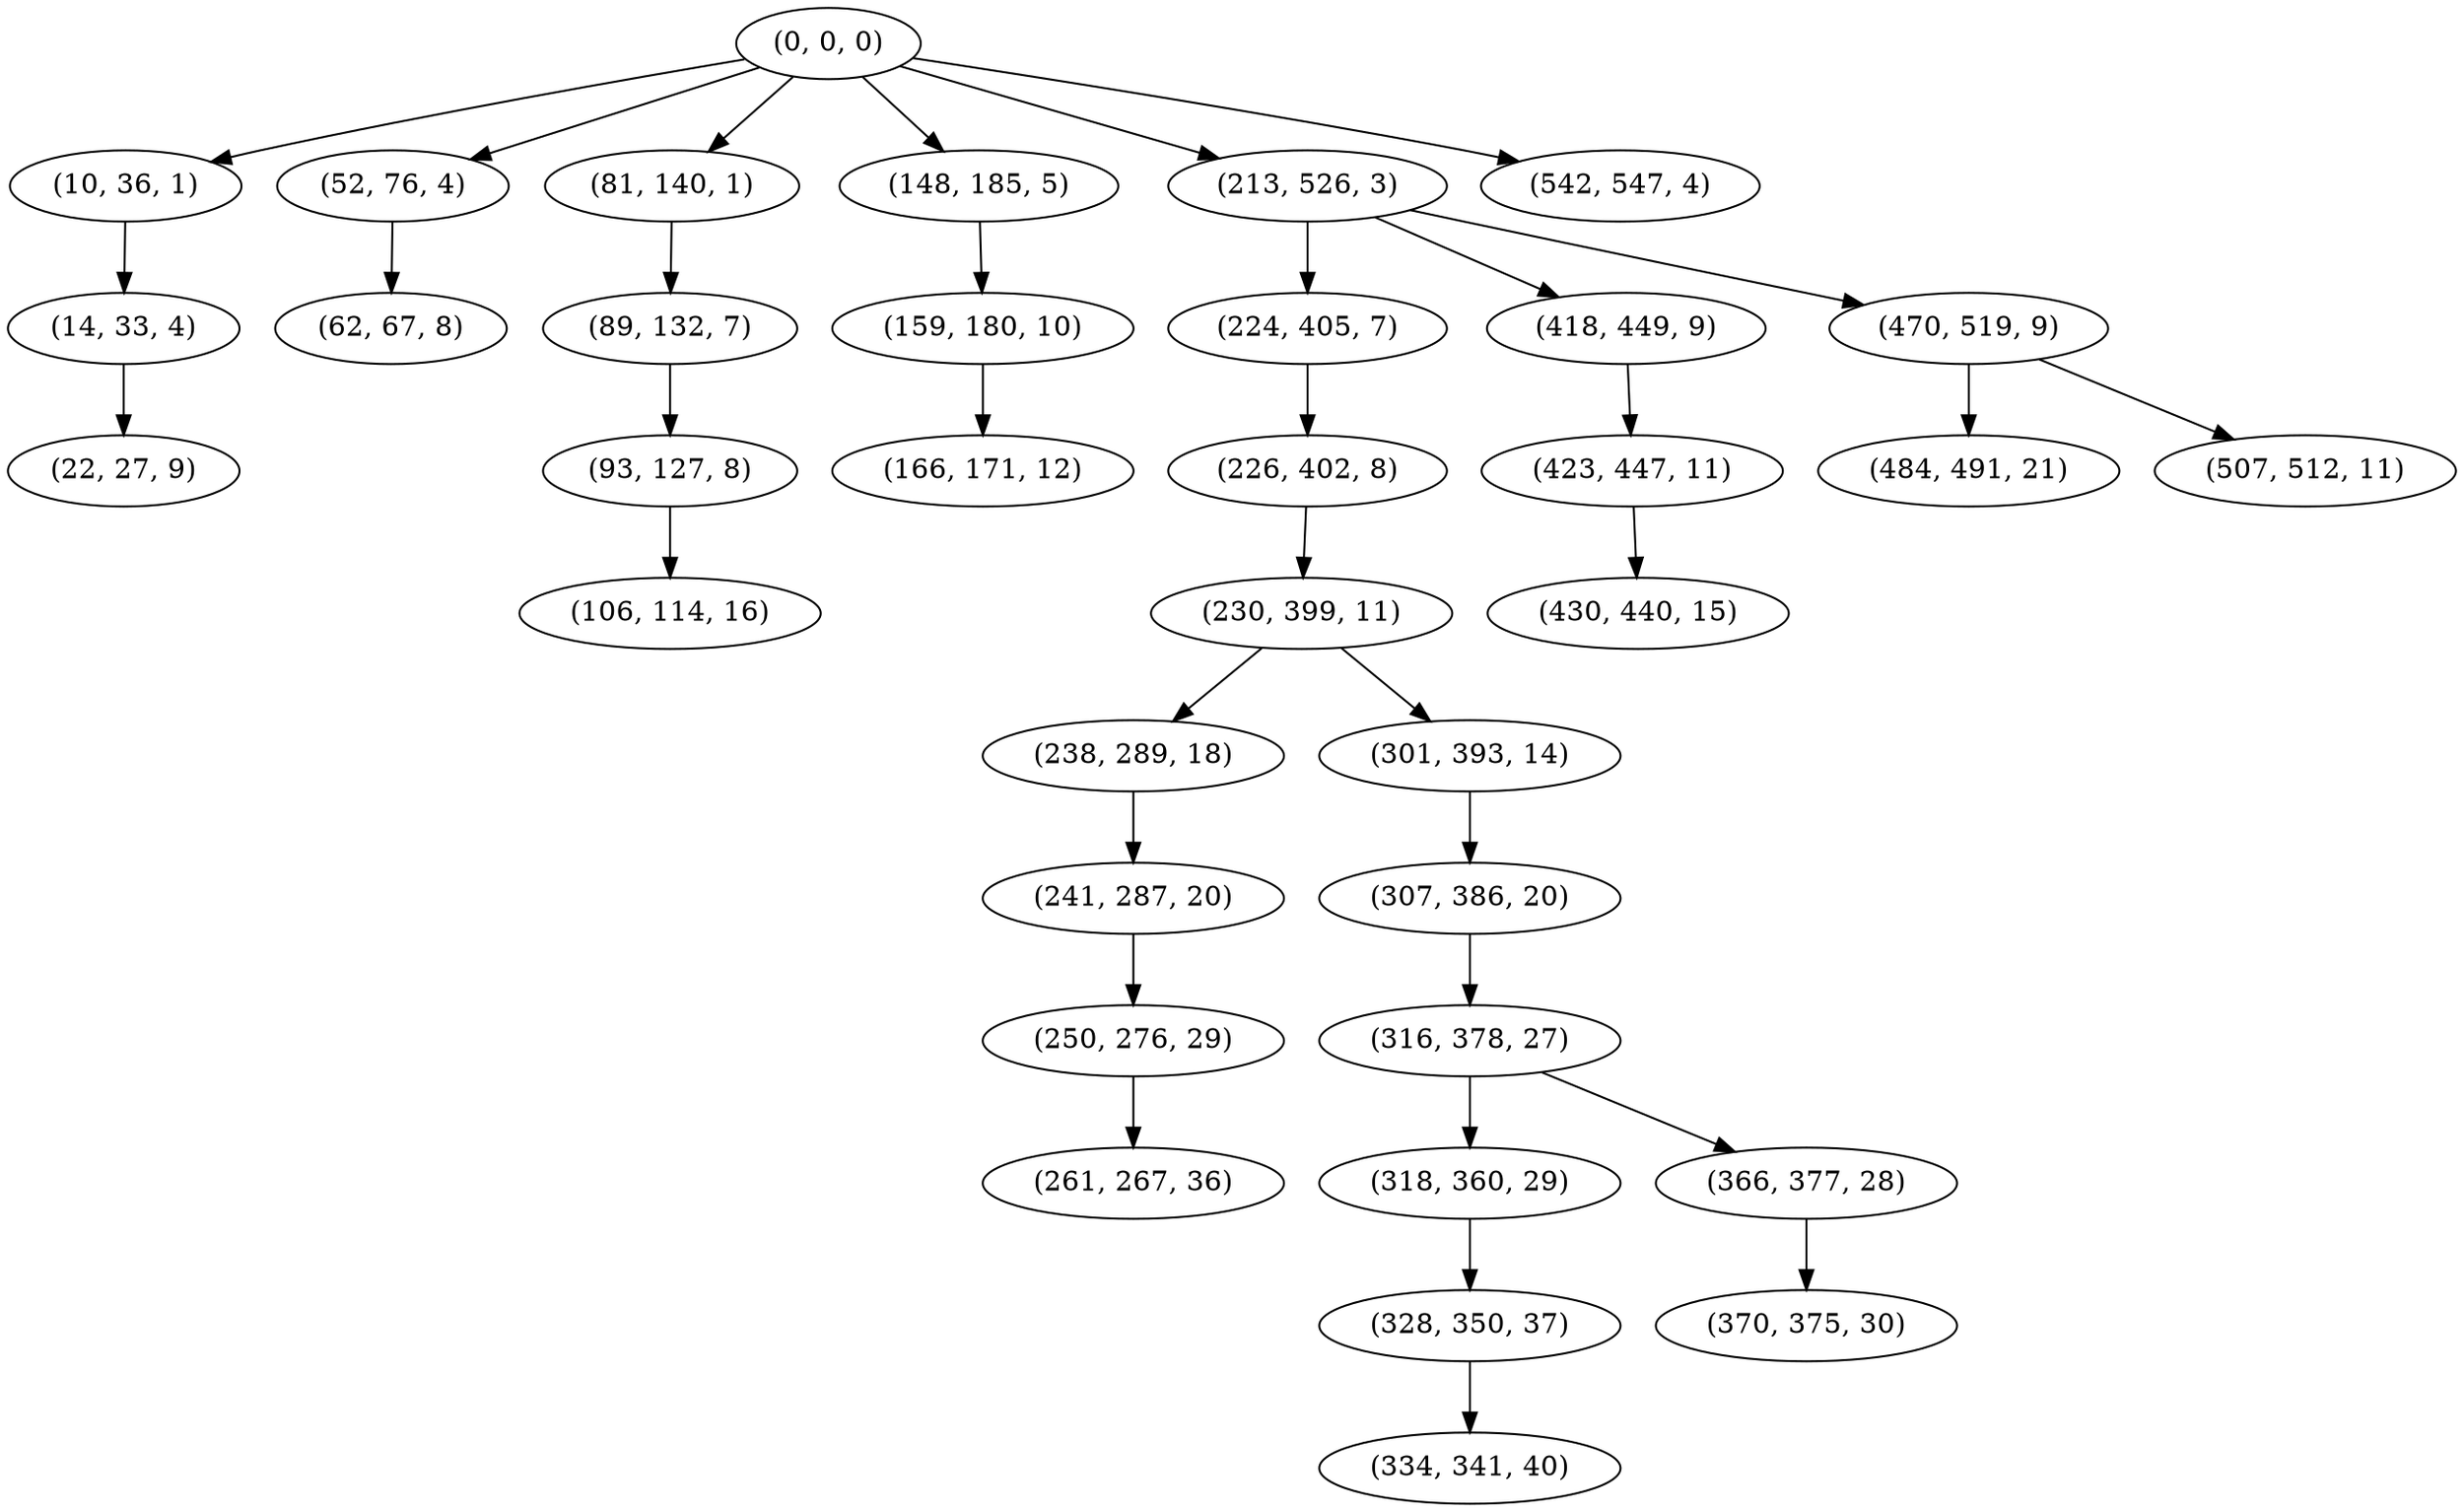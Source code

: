 digraph tree {
    "(0, 0, 0)";
    "(10, 36, 1)";
    "(14, 33, 4)";
    "(22, 27, 9)";
    "(52, 76, 4)";
    "(62, 67, 8)";
    "(81, 140, 1)";
    "(89, 132, 7)";
    "(93, 127, 8)";
    "(106, 114, 16)";
    "(148, 185, 5)";
    "(159, 180, 10)";
    "(166, 171, 12)";
    "(213, 526, 3)";
    "(224, 405, 7)";
    "(226, 402, 8)";
    "(230, 399, 11)";
    "(238, 289, 18)";
    "(241, 287, 20)";
    "(250, 276, 29)";
    "(261, 267, 36)";
    "(301, 393, 14)";
    "(307, 386, 20)";
    "(316, 378, 27)";
    "(318, 360, 29)";
    "(328, 350, 37)";
    "(334, 341, 40)";
    "(366, 377, 28)";
    "(370, 375, 30)";
    "(418, 449, 9)";
    "(423, 447, 11)";
    "(430, 440, 15)";
    "(470, 519, 9)";
    "(484, 491, 21)";
    "(507, 512, 11)";
    "(542, 547, 4)";
    "(0, 0, 0)" -> "(10, 36, 1)";
    "(0, 0, 0)" -> "(52, 76, 4)";
    "(0, 0, 0)" -> "(81, 140, 1)";
    "(0, 0, 0)" -> "(148, 185, 5)";
    "(0, 0, 0)" -> "(213, 526, 3)";
    "(0, 0, 0)" -> "(542, 547, 4)";
    "(10, 36, 1)" -> "(14, 33, 4)";
    "(14, 33, 4)" -> "(22, 27, 9)";
    "(52, 76, 4)" -> "(62, 67, 8)";
    "(81, 140, 1)" -> "(89, 132, 7)";
    "(89, 132, 7)" -> "(93, 127, 8)";
    "(93, 127, 8)" -> "(106, 114, 16)";
    "(148, 185, 5)" -> "(159, 180, 10)";
    "(159, 180, 10)" -> "(166, 171, 12)";
    "(213, 526, 3)" -> "(224, 405, 7)";
    "(213, 526, 3)" -> "(418, 449, 9)";
    "(213, 526, 3)" -> "(470, 519, 9)";
    "(224, 405, 7)" -> "(226, 402, 8)";
    "(226, 402, 8)" -> "(230, 399, 11)";
    "(230, 399, 11)" -> "(238, 289, 18)";
    "(230, 399, 11)" -> "(301, 393, 14)";
    "(238, 289, 18)" -> "(241, 287, 20)";
    "(241, 287, 20)" -> "(250, 276, 29)";
    "(250, 276, 29)" -> "(261, 267, 36)";
    "(301, 393, 14)" -> "(307, 386, 20)";
    "(307, 386, 20)" -> "(316, 378, 27)";
    "(316, 378, 27)" -> "(318, 360, 29)";
    "(316, 378, 27)" -> "(366, 377, 28)";
    "(318, 360, 29)" -> "(328, 350, 37)";
    "(328, 350, 37)" -> "(334, 341, 40)";
    "(366, 377, 28)" -> "(370, 375, 30)";
    "(418, 449, 9)" -> "(423, 447, 11)";
    "(423, 447, 11)" -> "(430, 440, 15)";
    "(470, 519, 9)" -> "(484, 491, 21)";
    "(470, 519, 9)" -> "(507, 512, 11)";
}
